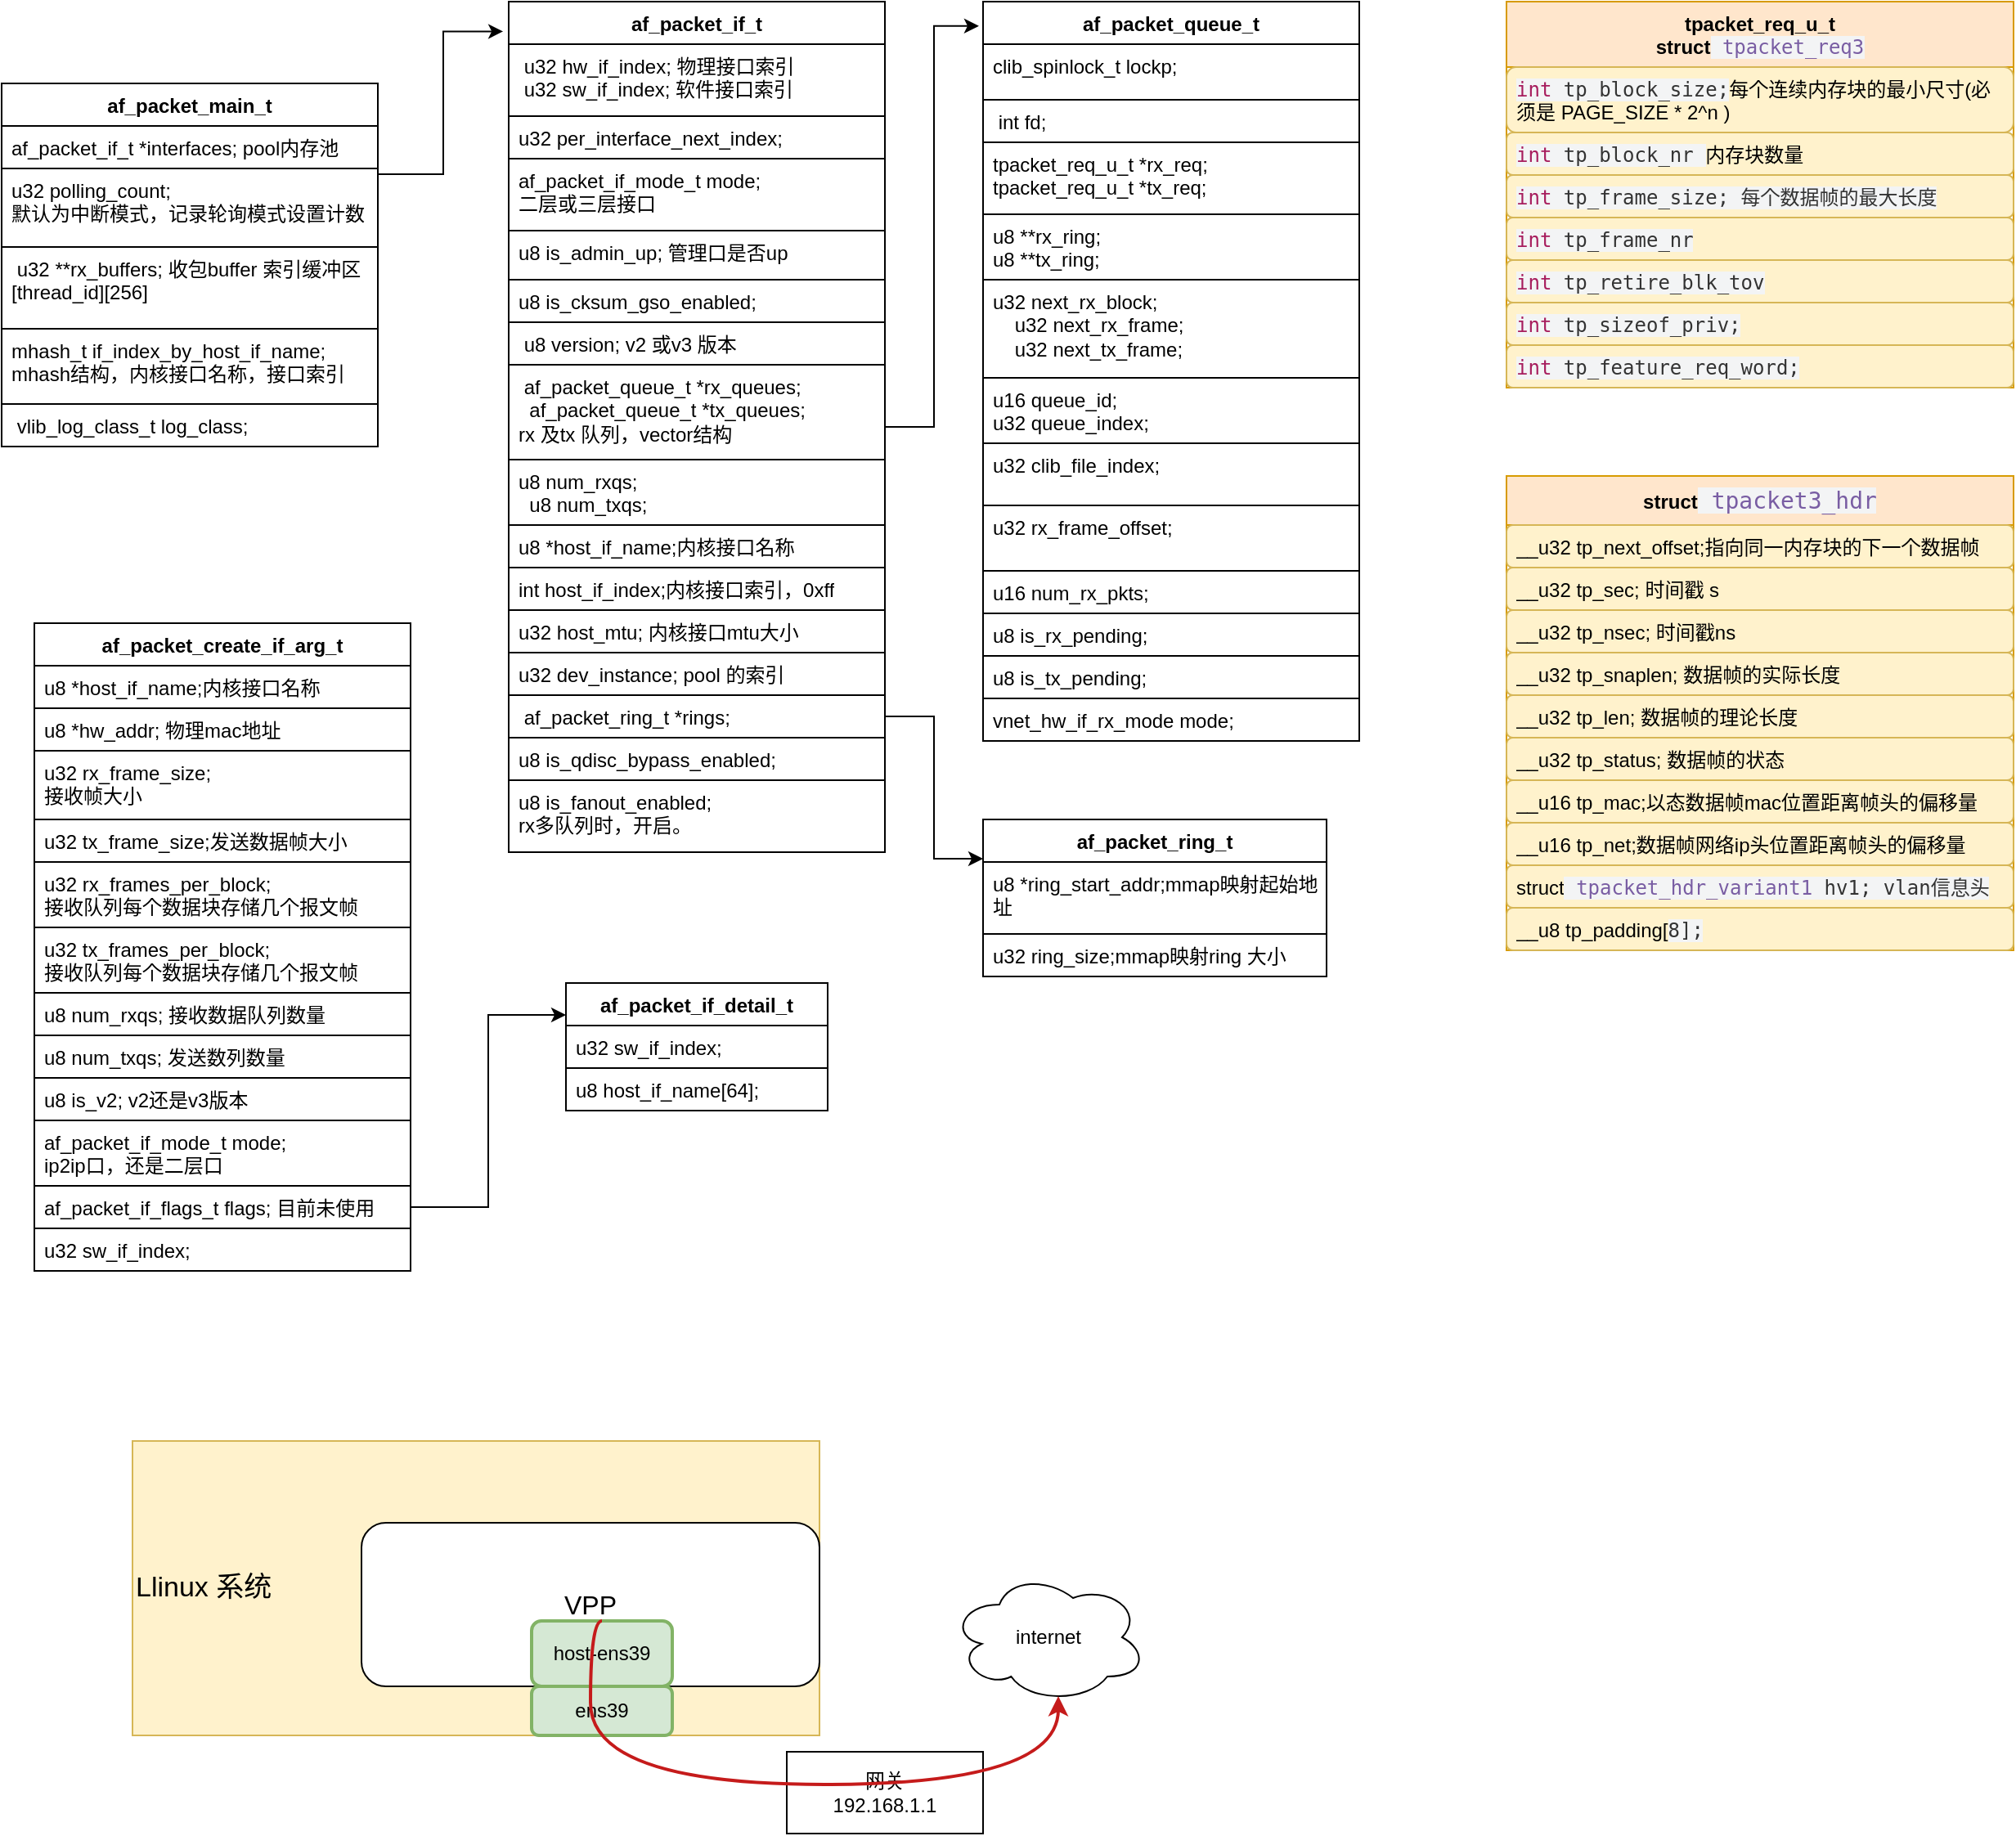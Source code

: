 <mxfile version="21.2.1" type="github">
  <diagram name="第 1 页" id="brIz1YYcEcLa56amQANt">
    <mxGraphModel dx="954" dy="535" grid="1" gridSize="10" guides="1" tooltips="1" connect="1" arrows="1" fold="1" page="1" pageScale="1" pageWidth="827" pageHeight="1169" math="0" shadow="0">
      <root>
        <mxCell id="0" />
        <mxCell id="1" parent="0" />
        <mxCell id="RabYV98IqX3zX3TKSihr-9" value="网关&lt;br&gt;192.168.1.1" style="rounded=0;whiteSpace=wrap;html=1;" parent="1" vertex="1">
          <mxGeometry x="510" y="1110" width="120" height="50" as="geometry" />
        </mxCell>
        <mxCell id="RabYV98IqX3zX3TKSihr-1" value="&lt;font style=&quot;font-size: 17px;&quot;&gt;Llinux 系统&lt;/font&gt;" style="rounded=0;whiteSpace=wrap;html=1;align=left;fillColor=#fff2cc;strokeColor=#d6b656;" parent="1" vertex="1">
          <mxGeometry x="110" y="920" width="420" height="180" as="geometry" />
        </mxCell>
        <mxCell id="RabYV98IqX3zX3TKSihr-2" value="&lt;font style=&quot;font-size: 16px;&quot;&gt;VPP&lt;/font&gt;" style="rounded=1;whiteSpace=wrap;html=1;" parent="1" vertex="1">
          <mxGeometry x="250" y="970" width="280" height="100" as="geometry" />
        </mxCell>
        <mxCell id="RabYV98IqX3zX3TKSihr-3" value="host-ens39" style="text;html=1;strokeColor=#82b366;fillColor=#d5e8d4;align=center;verticalAlign=middle;whiteSpace=wrap;rounded=1;strokeWidth=2;" parent="1" vertex="1">
          <mxGeometry x="354" y="1030" width="86" height="40" as="geometry" />
        </mxCell>
        <mxCell id="RabYV98IqX3zX3TKSihr-4" value="ens39" style="text;html=1;strokeColor=#82b366;fillColor=#d5e8d4;align=center;verticalAlign=middle;whiteSpace=wrap;rounded=1;strokeWidth=2;" parent="1" vertex="1">
          <mxGeometry x="354" y="1070" width="86" height="30" as="geometry" />
        </mxCell>
        <mxCell id="RabYV98IqX3zX3TKSihr-6" value="internet" style="ellipse;shape=cloud;whiteSpace=wrap;html=1;" parent="1" vertex="1">
          <mxGeometry x="610" y="1000" width="120" height="80" as="geometry" />
        </mxCell>
        <mxCell id="RabYV98IqX3zX3TKSihr-8" style="edgeStyle=orthogonalEdgeStyle;curved=1;rounded=0;orthogonalLoop=1;jettySize=auto;html=1;exitX=0.5;exitY=0;exitDx=0;exitDy=0;entryX=0.55;entryY=0.95;entryDx=0;entryDy=0;entryPerimeter=0;strokeWidth=2;strokeColor=#c51b1b;" parent="1" source="RabYV98IqX3zX3TKSihr-3" target="RabYV98IqX3zX3TKSihr-6" edge="1">
          <mxGeometry relative="1" as="geometry">
            <Array as="points">
              <mxPoint x="390" y="1030" />
              <mxPoint x="390" y="1130" />
              <mxPoint x="676" y="1130" />
            </Array>
          </mxGeometry>
        </mxCell>
        <mxCell id="qAgL8ZIY5NCTEiFK67UA-17" style="edgeStyle=orthogonalEdgeStyle;rounded=0;orthogonalLoop=1;jettySize=auto;html=1;exitX=1;exitY=0.25;exitDx=0;exitDy=0;entryX=-0.015;entryY=0.035;entryDx=0;entryDy=0;entryPerimeter=0;" edge="1" parent="1" source="bMESk3u732QU4QVnI4Vg-1" target="bMESk3u732QU4QVnI4Vg-8">
          <mxGeometry relative="1" as="geometry" />
        </mxCell>
        <mxCell id="bMESk3u732QU4QVnI4Vg-1" value="af_packet_main_t" style="swimlane;fontStyle=1;align=center;verticalAlign=top;childLayout=stackLayout;horizontal=1;startSize=26;horizontalStack=0;resizeParent=1;resizeParentMax=0;resizeLast=0;collapsible=1;marginBottom=0;whiteSpace=wrap;html=1;" parent="1" vertex="1">
          <mxGeometry x="30" y="90" width="230" height="222" as="geometry" />
        </mxCell>
        <mxCell id="bMESk3u732QU4QVnI4Vg-2" value="af_packet_if_t *interfaces; pool内存池" style="text;strokeColor=default;fillColor=default;align=left;verticalAlign=top;spacingLeft=4;spacingRight=4;overflow=hidden;rotatable=0;points=[[0,0.5],[1,0.5]];portConstraint=eastwest;whiteSpace=wrap;html=1;" parent="bMESk3u732QU4QVnI4Vg-1" vertex="1">
          <mxGeometry y="26" width="230" height="26" as="geometry" />
        </mxCell>
        <mxCell id="bMESk3u732QU4QVnI4Vg-4" value="u32 polling_count;&amp;nbsp;&lt;br&gt;默认为中断模式，记录轮询模式设置计数" style="text;strokeColor=default;fillColor=default;align=left;verticalAlign=top;spacingLeft=4;spacingRight=4;overflow=hidden;rotatable=0;points=[[0,0.5],[1,0.5]];portConstraint=eastwest;whiteSpace=wrap;html=1;" parent="bMESk3u732QU4QVnI4Vg-1" vertex="1">
          <mxGeometry y="52" width="230" height="48" as="geometry" />
        </mxCell>
        <mxCell id="bMESk3u732QU4QVnI4Vg-5" value="&amp;nbsp;u32 **rx_buffers; 收包buffer 索引缓冲区&lt;br&gt;[thread_id][256]&lt;br&gt;" style="text;strokeColor=default;fillColor=default;align=left;verticalAlign=top;spacingLeft=4;spacingRight=4;overflow=hidden;rotatable=0;points=[[0,0.5],[1,0.5]];portConstraint=eastwest;whiteSpace=wrap;html=1;" parent="bMESk3u732QU4QVnI4Vg-1" vertex="1">
          <mxGeometry y="100" width="230" height="50" as="geometry" />
        </mxCell>
        <mxCell id="bMESk3u732QU4QVnI4Vg-6" value="mhash_t if_index_by_host_if_name;&lt;br&gt;mhash结构，内核接口名称，接口索引" style="text;strokeColor=default;fillColor=default;align=left;verticalAlign=top;spacingLeft=4;spacingRight=4;overflow=hidden;rotatable=0;points=[[0,0.5],[1,0.5]];portConstraint=eastwest;whiteSpace=wrap;html=1;" parent="bMESk3u732QU4QVnI4Vg-1" vertex="1">
          <mxGeometry y="150" width="230" height="46" as="geometry" />
        </mxCell>
        <mxCell id="bMESk3u732QU4QVnI4Vg-7" value="&amp;nbsp;vlib_log_class_t log_class;" style="text;strokeColor=default;fillColor=default;align=left;verticalAlign=top;spacingLeft=4;spacingRight=4;overflow=hidden;rotatable=0;points=[[0,0.5],[1,0.5]];portConstraint=eastwest;whiteSpace=wrap;html=1;" parent="bMESk3u732QU4QVnI4Vg-1" vertex="1">
          <mxGeometry y="196" width="230" height="26" as="geometry" />
        </mxCell>
        <mxCell id="qAgL8ZIY5NCTEiFK67UA-18" style="edgeStyle=orthogonalEdgeStyle;rounded=0;orthogonalLoop=1;jettySize=auto;html=1;exitX=1;exitY=0.5;exitDx=0;exitDy=0;entryX=-0.011;entryY=0.033;entryDx=0;entryDy=0;entryPerimeter=0;" edge="1" parent="1" source="bMESk3u732QU4QVnI4Vg-8" target="qAgL8ZIY5NCTEiFK67UA-1">
          <mxGeometry relative="1" as="geometry" />
        </mxCell>
        <mxCell id="bMESk3u732QU4QVnI4Vg-8" value="af_packet_if_t" style="swimlane;fontStyle=1;align=center;verticalAlign=top;childLayout=stackLayout;horizontal=1;startSize=26;horizontalStack=0;resizeParent=1;resizeParentMax=0;resizeLast=0;collapsible=1;marginBottom=0;whiteSpace=wrap;html=1;" parent="1" vertex="1">
          <mxGeometry x="340" y="40" width="230" height="520" as="geometry" />
        </mxCell>
        <mxCell id="bMESk3u732QU4QVnI4Vg-9" value="&lt;div&gt;&amp;nbsp;u32 hw_if_index; 物理接口索引&lt;/div&gt;&lt;div&gt;&amp;nbsp;u32 sw_if_index; 软件接口索引&lt;/div&gt;" style="text;strokeColor=default;fillColor=default;align=left;verticalAlign=top;spacingLeft=4;spacingRight=4;overflow=hidden;rotatable=0;points=[[0,0.5],[1,0.5]];portConstraint=eastwest;whiteSpace=wrap;html=1;" parent="bMESk3u732QU4QVnI4Vg-8" vertex="1">
          <mxGeometry y="26" width="230" height="44" as="geometry" />
        </mxCell>
        <mxCell id="bMESk3u732QU4QVnI4Vg-10" value="u32 per_interface_next_index;" style="text;strokeColor=default;fillColor=default;align=left;verticalAlign=top;spacingLeft=4;spacingRight=4;overflow=hidden;rotatable=0;points=[[0,0.5],[1,0.5]];portConstraint=eastwest;whiteSpace=wrap;html=1;" parent="bMESk3u732QU4QVnI4Vg-8" vertex="1">
          <mxGeometry y="70" width="230" height="26" as="geometry" />
        </mxCell>
        <mxCell id="bMESk3u732QU4QVnI4Vg-11" value="af_packet_if_mode_t mode;&amp;nbsp;&lt;br&gt;二层或三层接口&amp;nbsp;" style="text;strokeColor=default;fillColor=default;align=left;verticalAlign=top;spacingLeft=4;spacingRight=4;overflow=hidden;rotatable=0;points=[[0,0.5],[1,0.5]];portConstraint=eastwest;whiteSpace=wrap;html=1;" parent="bMESk3u732QU4QVnI4Vg-8" vertex="1">
          <mxGeometry y="96" width="230" height="44" as="geometry" />
        </mxCell>
        <mxCell id="bMESk3u732QU4QVnI4Vg-12" value="u8 is_admin_up; 管理口是否up" style="text;strokeColor=default;fillColor=default;align=left;verticalAlign=top;spacingLeft=4;spacingRight=4;overflow=hidden;rotatable=0;points=[[0,0.5],[1,0.5]];portConstraint=eastwest;whiteSpace=wrap;html=1;" parent="bMESk3u732QU4QVnI4Vg-8" vertex="1">
          <mxGeometry y="140" width="230" height="30" as="geometry" />
        </mxCell>
        <mxCell id="bMESk3u732QU4QVnI4Vg-13" value="u8 is_cksum_gso_enabled;" style="text;strokeColor=default;fillColor=default;align=left;verticalAlign=top;spacingLeft=4;spacingRight=4;overflow=hidden;rotatable=0;points=[[0,0.5],[1,0.5]];portConstraint=eastwest;whiteSpace=wrap;html=1;" parent="bMESk3u732QU4QVnI4Vg-8" vertex="1">
          <mxGeometry y="170" width="230" height="26" as="geometry" />
        </mxCell>
        <mxCell id="bMESk3u732QU4QVnI4Vg-14" value="&amp;nbsp;u8 version; v2 或v3 版本" style="text;strokeColor=default;fillColor=default;align=left;verticalAlign=top;spacingLeft=4;spacingRight=4;overflow=hidden;rotatable=0;points=[[0,0.5],[1,0.5]];portConstraint=eastwest;whiteSpace=wrap;html=1;" parent="bMESk3u732QU4QVnI4Vg-8" vertex="1">
          <mxGeometry y="196" width="230" height="26" as="geometry" />
        </mxCell>
        <mxCell id="bMESk3u732QU4QVnI4Vg-15" value="&lt;div&gt;&amp;nbsp;af_packet_queue_t *rx_queues;&lt;/div&gt;&lt;div&gt;&amp;nbsp; af_packet_queue_t *tx_queues;&lt;/div&gt;&lt;div&gt;rx 及tx 队列，vector结构&lt;/div&gt;" style="text;strokeColor=default;fillColor=default;align=left;verticalAlign=top;spacingLeft=4;spacingRight=4;overflow=hidden;rotatable=0;points=[[0,0.5],[1,0.5]];portConstraint=eastwest;whiteSpace=wrap;html=1;" parent="bMESk3u732QU4QVnI4Vg-8" vertex="1">
          <mxGeometry y="222" width="230" height="58" as="geometry" />
        </mxCell>
        <mxCell id="bMESk3u732QU4QVnI4Vg-16" value="&lt;div&gt;u8 num_rxqs;&lt;/div&gt;&lt;div&gt;&amp;nbsp; u8 num_txqs;&lt;/div&gt;" style="text;strokeColor=default;fillColor=default;align=left;verticalAlign=top;spacingLeft=4;spacingRight=4;overflow=hidden;rotatable=0;points=[[0,0.5],[1,0.5]];portConstraint=eastwest;whiteSpace=wrap;html=1;" parent="bMESk3u732QU4QVnI4Vg-8" vertex="1">
          <mxGeometry y="280" width="230" height="40" as="geometry" />
        </mxCell>
        <mxCell id="bMESk3u732QU4QVnI4Vg-17" value="u8 *host_if_name;内核接口名称" style="text;strokeColor=default;fillColor=default;align=left;verticalAlign=top;spacingLeft=4;spacingRight=4;overflow=hidden;rotatable=0;points=[[0,0.5],[1,0.5]];portConstraint=eastwest;whiteSpace=wrap;html=1;" parent="bMESk3u732QU4QVnI4Vg-8" vertex="1">
          <mxGeometry y="320" width="230" height="26" as="geometry" />
        </mxCell>
        <mxCell id="bMESk3u732QU4QVnI4Vg-18" value="int host_if_index;内核接口索引，0xff" style="text;strokeColor=default;fillColor=default;align=left;verticalAlign=top;spacingLeft=4;spacingRight=4;overflow=hidden;rotatable=0;points=[[0,0.5],[1,0.5]];portConstraint=eastwest;whiteSpace=wrap;html=1;" parent="bMESk3u732QU4QVnI4Vg-8" vertex="1">
          <mxGeometry y="346" width="230" height="26" as="geometry" />
        </mxCell>
        <mxCell id="bMESk3u732QU4QVnI4Vg-19" value="u32 host_mtu; 内核接口mtu大小" style="text;strokeColor=default;fillColor=default;align=left;verticalAlign=top;spacingLeft=4;spacingRight=4;overflow=hidden;rotatable=0;points=[[0,0.5],[1,0.5]];portConstraint=eastwest;whiteSpace=wrap;html=1;" parent="bMESk3u732QU4QVnI4Vg-8" vertex="1">
          <mxGeometry y="372" width="230" height="26" as="geometry" />
        </mxCell>
        <mxCell id="bMESk3u732QU4QVnI4Vg-20" value="u32 dev_instance; pool 的索引" style="text;strokeColor=default;fillColor=default;align=left;verticalAlign=top;spacingLeft=4;spacingRight=4;overflow=hidden;rotatable=0;points=[[0,0.5],[1,0.5]];portConstraint=eastwest;whiteSpace=wrap;html=1;" parent="bMESk3u732QU4QVnI4Vg-8" vertex="1">
          <mxGeometry y="398" width="230" height="26" as="geometry" />
        </mxCell>
        <mxCell id="bMESk3u732QU4QVnI4Vg-21" value="&amp;nbsp;af_packet_ring_t *rings;" style="text;strokeColor=default;fillColor=default;align=left;verticalAlign=top;spacingLeft=4;spacingRight=4;overflow=hidden;rotatable=0;points=[[0,0.5],[1,0.5]];portConstraint=eastwest;whiteSpace=wrap;html=1;" parent="bMESk3u732QU4QVnI4Vg-8" vertex="1">
          <mxGeometry y="424" width="230" height="26" as="geometry" />
        </mxCell>
        <mxCell id="bMESk3u732QU4QVnI4Vg-22" value="u8 is_qdisc_bypass_enabled;" style="text;strokeColor=default;fillColor=default;align=left;verticalAlign=top;spacingLeft=4;spacingRight=4;overflow=hidden;rotatable=0;points=[[0,0.5],[1,0.5]];portConstraint=eastwest;whiteSpace=wrap;html=1;" parent="bMESk3u732QU4QVnI4Vg-8" vertex="1">
          <mxGeometry y="450" width="230" height="26" as="geometry" />
        </mxCell>
        <mxCell id="bMESk3u732QU4QVnI4Vg-23" value="u8 is_fanout_enabled;&lt;br&gt;rx多队列时，开启。" style="text;strokeColor=default;fillColor=default;align=left;verticalAlign=top;spacingLeft=4;spacingRight=4;overflow=hidden;rotatable=0;points=[[0,0.5],[1,0.5]];portConstraint=eastwest;whiteSpace=wrap;html=1;" parent="bMESk3u732QU4QVnI4Vg-8" vertex="1">
          <mxGeometry y="476" width="230" height="44" as="geometry" />
        </mxCell>
        <mxCell id="qAgL8ZIY5NCTEiFK67UA-1" value="af_packet_queue_t" style="swimlane;fontStyle=1;align=center;verticalAlign=top;childLayout=stackLayout;horizontal=1;startSize=26;horizontalStack=0;resizeParent=1;resizeParentMax=0;resizeLast=0;collapsible=1;marginBottom=0;whiteSpace=wrap;html=1;" vertex="1" parent="1">
          <mxGeometry x="630" y="40" width="230" height="452" as="geometry" />
        </mxCell>
        <mxCell id="qAgL8ZIY5NCTEiFK67UA-2" value="clib_spinlock_t lockp;" style="text;strokeColor=default;fillColor=default;align=left;verticalAlign=top;spacingLeft=4;spacingRight=4;overflow=hidden;rotatable=0;points=[[0,0.5],[1,0.5]];portConstraint=eastwest;whiteSpace=wrap;html=1;" vertex="1" parent="qAgL8ZIY5NCTEiFK67UA-1">
          <mxGeometry y="26" width="230" height="34" as="geometry" />
        </mxCell>
        <mxCell id="qAgL8ZIY5NCTEiFK67UA-3" value="&amp;nbsp;int fd;" style="text;strokeColor=default;fillColor=default;align=left;verticalAlign=top;spacingLeft=4;spacingRight=4;overflow=hidden;rotatable=0;points=[[0,0.5],[1,0.5]];portConstraint=eastwest;whiteSpace=wrap;html=1;" vertex="1" parent="qAgL8ZIY5NCTEiFK67UA-1">
          <mxGeometry y="60" width="230" height="26" as="geometry" />
        </mxCell>
        <mxCell id="qAgL8ZIY5NCTEiFK67UA-4" value="&lt;div&gt;tpacket_req_u_t *rx_req;&lt;/div&gt;&lt;div&gt;tpacket_req_u_t *tx_req;&lt;/div&gt;" style="text;strokeColor=default;fillColor=default;align=left;verticalAlign=top;spacingLeft=4;spacingRight=4;overflow=hidden;rotatable=0;points=[[0,0.5],[1,0.5]];portConstraint=eastwest;whiteSpace=wrap;html=1;" vertex="1" parent="qAgL8ZIY5NCTEiFK67UA-1">
          <mxGeometry y="86" width="230" height="44" as="geometry" />
        </mxCell>
        <mxCell id="qAgL8ZIY5NCTEiFK67UA-5" value="&lt;div&gt;u8 **rx_ring;&lt;/div&gt;&lt;div&gt;u8 **tx_ring;&lt;/div&gt;" style="text;strokeColor=default;fillColor=default;align=left;verticalAlign=top;spacingLeft=4;spacingRight=4;overflow=hidden;rotatable=0;points=[[0,0.5],[1,0.5]];portConstraint=eastwest;whiteSpace=wrap;html=1;" vertex="1" parent="qAgL8ZIY5NCTEiFK67UA-1">
          <mxGeometry y="130" width="230" height="40" as="geometry" />
        </mxCell>
        <mxCell id="qAgL8ZIY5NCTEiFK67UA-6" value="&lt;div&gt;u32 next_rx_block;&lt;/div&gt;&lt;div&gt;&amp;nbsp; &amp;nbsp; u32 next_rx_frame;&lt;/div&gt;&lt;div&gt;&amp;nbsp; &amp;nbsp; u32 next_tx_frame;&lt;/div&gt;" style="text;strokeColor=default;fillColor=default;align=left;verticalAlign=top;spacingLeft=4;spacingRight=4;overflow=hidden;rotatable=0;points=[[0,0.5],[1,0.5]];portConstraint=eastwest;whiteSpace=wrap;html=1;" vertex="1" parent="qAgL8ZIY5NCTEiFK67UA-1">
          <mxGeometry y="170" width="230" height="60" as="geometry" />
        </mxCell>
        <mxCell id="qAgL8ZIY5NCTEiFK67UA-7" value="&lt;div&gt;u16 queue_id;&lt;/div&gt;&lt;div&gt;u32 queue_index;&lt;/div&gt;" style="text;strokeColor=default;fillColor=default;align=left;verticalAlign=top;spacingLeft=4;spacingRight=4;overflow=hidden;rotatable=0;points=[[0,0.5],[1,0.5]];portConstraint=eastwest;whiteSpace=wrap;html=1;" vertex="1" parent="qAgL8ZIY5NCTEiFK67UA-1">
          <mxGeometry y="230" width="230" height="40" as="geometry" />
        </mxCell>
        <mxCell id="qAgL8ZIY5NCTEiFK67UA-8" value="u32 clib_file_index;" style="text;strokeColor=default;fillColor=default;align=left;verticalAlign=top;spacingLeft=4;spacingRight=4;overflow=hidden;rotatable=0;points=[[0,0.5],[1,0.5]];portConstraint=eastwest;whiteSpace=wrap;html=1;" vertex="1" parent="qAgL8ZIY5NCTEiFK67UA-1">
          <mxGeometry y="270" width="230" height="38" as="geometry" />
        </mxCell>
        <mxCell id="qAgL8ZIY5NCTEiFK67UA-9" value="u32 rx_frame_offset;" style="text;strokeColor=default;fillColor=default;align=left;verticalAlign=top;spacingLeft=4;spacingRight=4;overflow=hidden;rotatable=0;points=[[0,0.5],[1,0.5]];portConstraint=eastwest;whiteSpace=wrap;html=1;" vertex="1" parent="qAgL8ZIY5NCTEiFK67UA-1">
          <mxGeometry y="308" width="230" height="40" as="geometry" />
        </mxCell>
        <mxCell id="qAgL8ZIY5NCTEiFK67UA-10" value="u16 num_rx_pkts;" style="text;strokeColor=default;fillColor=default;align=left;verticalAlign=top;spacingLeft=4;spacingRight=4;overflow=hidden;rotatable=0;points=[[0,0.5],[1,0.5]];portConstraint=eastwest;whiteSpace=wrap;html=1;" vertex="1" parent="qAgL8ZIY5NCTEiFK67UA-1">
          <mxGeometry y="348" width="230" height="26" as="geometry" />
        </mxCell>
        <mxCell id="qAgL8ZIY5NCTEiFK67UA-11" value="u8 is_rx_pending;" style="text;strokeColor=default;fillColor=default;align=left;verticalAlign=top;spacingLeft=4;spacingRight=4;overflow=hidden;rotatable=0;points=[[0,0.5],[1,0.5]];portConstraint=eastwest;whiteSpace=wrap;html=1;" vertex="1" parent="qAgL8ZIY5NCTEiFK67UA-1">
          <mxGeometry y="374" width="230" height="26" as="geometry" />
        </mxCell>
        <mxCell id="qAgL8ZIY5NCTEiFK67UA-12" value="u8 is_tx_pending;" style="text;strokeColor=default;fillColor=default;align=left;verticalAlign=top;spacingLeft=4;spacingRight=4;overflow=hidden;rotatable=0;points=[[0,0.5],[1,0.5]];portConstraint=eastwest;whiteSpace=wrap;html=1;" vertex="1" parent="qAgL8ZIY5NCTEiFK67UA-1">
          <mxGeometry y="400" width="230" height="26" as="geometry" />
        </mxCell>
        <mxCell id="qAgL8ZIY5NCTEiFK67UA-13" value="vnet_hw_if_rx_mode mode;" style="text;strokeColor=default;fillColor=default;align=left;verticalAlign=top;spacingLeft=4;spacingRight=4;overflow=hidden;rotatable=0;points=[[0,0.5],[1,0.5]];portConstraint=eastwest;whiteSpace=wrap;html=1;" vertex="1" parent="qAgL8ZIY5NCTEiFK67UA-1">
          <mxGeometry y="426" width="230" height="26" as="geometry" />
        </mxCell>
        <mxCell id="qAgL8ZIY5NCTEiFK67UA-19" value="af_packet_ring_t" style="swimlane;fontStyle=1;align=center;verticalAlign=top;childLayout=stackLayout;horizontal=1;startSize=26;horizontalStack=0;resizeParent=1;resizeParentMax=0;resizeLast=0;collapsible=1;marginBottom=0;whiteSpace=wrap;html=1;" vertex="1" parent="1">
          <mxGeometry x="630" y="540" width="210" height="96" as="geometry" />
        </mxCell>
        <mxCell id="qAgL8ZIY5NCTEiFK67UA-20" value="u8 *ring_start_addr;mmap映射起始地址" style="text;strokeColor=default;fillColor=default;align=left;verticalAlign=top;spacingLeft=4;spacingRight=4;overflow=hidden;rotatable=0;points=[[0,0.5],[1,0.5]];portConstraint=eastwest;whiteSpace=wrap;html=1;" vertex="1" parent="qAgL8ZIY5NCTEiFK67UA-19">
          <mxGeometry y="26" width="210" height="44" as="geometry" />
        </mxCell>
        <mxCell id="qAgL8ZIY5NCTEiFK67UA-22" value="u32 ring_size;mmap映射ring 大小" style="text;strokeColor=default;fillColor=default;align=left;verticalAlign=top;spacingLeft=4;spacingRight=4;overflow=hidden;rotatable=0;points=[[0,0.5],[1,0.5]];portConstraint=eastwest;whiteSpace=wrap;html=1;" vertex="1" parent="qAgL8ZIY5NCTEiFK67UA-19">
          <mxGeometry y="70" width="210" height="26" as="geometry" />
        </mxCell>
        <mxCell id="qAgL8ZIY5NCTEiFK67UA-23" style="edgeStyle=orthogonalEdgeStyle;rounded=0;orthogonalLoop=1;jettySize=auto;html=1;exitX=1;exitY=0.5;exitDx=0;exitDy=0;entryX=0;entryY=0.25;entryDx=0;entryDy=0;" edge="1" parent="1" source="bMESk3u732QU4QVnI4Vg-21" target="qAgL8ZIY5NCTEiFK67UA-19">
          <mxGeometry relative="1" as="geometry" />
        </mxCell>
        <mxCell id="qAgL8ZIY5NCTEiFK67UA-24" value="af_packet_if_detail_t" style="swimlane;fontStyle=1;align=center;verticalAlign=top;childLayout=stackLayout;horizontal=1;startSize=26;horizontalStack=0;resizeParent=1;resizeParentMax=0;resizeLast=0;collapsible=1;marginBottom=0;whiteSpace=wrap;html=1;" vertex="1" parent="1">
          <mxGeometry x="375" y="640" width="160" height="78" as="geometry" />
        </mxCell>
        <mxCell id="qAgL8ZIY5NCTEiFK67UA-25" value="u32 sw_if_index;" style="text;strokeColor=default;fillColor=default;align=left;verticalAlign=top;spacingLeft=4;spacingRight=4;overflow=hidden;rotatable=0;points=[[0,0.5],[1,0.5]];portConstraint=eastwest;whiteSpace=wrap;html=1;" vertex="1" parent="qAgL8ZIY5NCTEiFK67UA-24">
          <mxGeometry y="26" width="160" height="26" as="geometry" />
        </mxCell>
        <mxCell id="qAgL8ZIY5NCTEiFK67UA-26" value="u8 host_if_name[64];" style="text;strokeColor=default;fillColor=default;align=left;verticalAlign=top;spacingLeft=4;spacingRight=4;overflow=hidden;rotatable=0;points=[[0,0.5],[1,0.5]];portConstraint=eastwest;whiteSpace=wrap;html=1;" vertex="1" parent="qAgL8ZIY5NCTEiFK67UA-24">
          <mxGeometry y="52" width="160" height="26" as="geometry" />
        </mxCell>
        <mxCell id="qAgL8ZIY5NCTEiFK67UA-27" value="af_packet_create_if_arg_t" style="swimlane;fontStyle=1;align=center;verticalAlign=top;childLayout=stackLayout;horizontal=1;startSize=26;horizontalStack=0;resizeParent=1;resizeParentMax=0;resizeLast=0;collapsible=1;marginBottom=0;whiteSpace=wrap;html=1;" vertex="1" parent="1">
          <mxGeometry x="50" y="420" width="230" height="396" as="geometry" />
        </mxCell>
        <mxCell id="qAgL8ZIY5NCTEiFK67UA-28" value="u8 *host_if_name;内核接口名称" style="text;strokeColor=default;fillColor=default;align=left;verticalAlign=top;spacingLeft=4;spacingRight=4;overflow=hidden;rotatable=0;points=[[0,0.5],[1,0.5]];portConstraint=eastwest;whiteSpace=wrap;html=1;" vertex="1" parent="qAgL8ZIY5NCTEiFK67UA-27">
          <mxGeometry y="26" width="230" height="26" as="geometry" />
        </mxCell>
        <mxCell id="qAgL8ZIY5NCTEiFK67UA-29" value="u8 *hw_addr; 物理mac地址" style="text;strokeColor=default;fillColor=default;align=left;verticalAlign=top;spacingLeft=4;spacingRight=4;overflow=hidden;rotatable=0;points=[[0,0.5],[1,0.5]];portConstraint=eastwest;whiteSpace=wrap;html=1;" vertex="1" parent="qAgL8ZIY5NCTEiFK67UA-27">
          <mxGeometry y="52" width="230" height="26" as="geometry" />
        </mxCell>
        <mxCell id="qAgL8ZIY5NCTEiFK67UA-30" value="u32 rx_frame_size;&lt;br&gt;接收帧大小" style="text;strokeColor=default;fillColor=default;align=left;verticalAlign=top;spacingLeft=4;spacingRight=4;overflow=hidden;rotatable=0;points=[[0,0.5],[1,0.5]];portConstraint=eastwest;whiteSpace=wrap;html=1;" vertex="1" parent="qAgL8ZIY5NCTEiFK67UA-27">
          <mxGeometry y="78" width="230" height="42" as="geometry" />
        </mxCell>
        <mxCell id="qAgL8ZIY5NCTEiFK67UA-31" value="u32 tx_frame_size;发送数据帧大小" style="text;strokeColor=default;fillColor=default;align=left;verticalAlign=top;spacingLeft=4;spacingRight=4;overflow=hidden;rotatable=0;points=[[0,0.5],[1,0.5]];portConstraint=eastwest;whiteSpace=wrap;html=1;" vertex="1" parent="qAgL8ZIY5NCTEiFK67UA-27">
          <mxGeometry y="120" width="230" height="26" as="geometry" />
        </mxCell>
        <mxCell id="qAgL8ZIY5NCTEiFK67UA-32" value="u32 rx_frames_per_block;&amp;nbsp;&lt;br&gt;接收队列每个数据块存储几个报文帧" style="text;strokeColor=default;fillColor=default;align=left;verticalAlign=top;spacingLeft=4;spacingRight=4;overflow=hidden;rotatable=0;points=[[0,0.5],[1,0.5]];portConstraint=eastwest;whiteSpace=wrap;html=1;" vertex="1" parent="qAgL8ZIY5NCTEiFK67UA-27">
          <mxGeometry y="146" width="230" height="40" as="geometry" />
        </mxCell>
        <mxCell id="qAgL8ZIY5NCTEiFK67UA-33" value="u32 tx_frames_per_block;&lt;br&gt;接收队列每个数据块存储几个报文帧" style="text;strokeColor=default;fillColor=default;align=left;verticalAlign=top;spacingLeft=4;spacingRight=4;overflow=hidden;rotatable=0;points=[[0,0.5],[1,0.5]];portConstraint=eastwest;whiteSpace=wrap;html=1;" vertex="1" parent="qAgL8ZIY5NCTEiFK67UA-27">
          <mxGeometry y="186" width="230" height="40" as="geometry" />
        </mxCell>
        <mxCell id="qAgL8ZIY5NCTEiFK67UA-34" value="u8 num_rxqs; 接收数据队列数量" style="text;strokeColor=default;fillColor=default;align=left;verticalAlign=top;spacingLeft=4;spacingRight=4;overflow=hidden;rotatable=0;points=[[0,0.5],[1,0.5]];portConstraint=eastwest;whiteSpace=wrap;html=1;" vertex="1" parent="qAgL8ZIY5NCTEiFK67UA-27">
          <mxGeometry y="226" width="230" height="26" as="geometry" />
        </mxCell>
        <mxCell id="qAgL8ZIY5NCTEiFK67UA-35" value="u8 num_txqs; 发送数列数量" style="text;strokeColor=default;fillColor=default;align=left;verticalAlign=top;spacingLeft=4;spacingRight=4;overflow=hidden;rotatable=0;points=[[0,0.5],[1,0.5]];portConstraint=eastwest;whiteSpace=wrap;html=1;" vertex="1" parent="qAgL8ZIY5NCTEiFK67UA-27">
          <mxGeometry y="252" width="230" height="26" as="geometry" />
        </mxCell>
        <mxCell id="qAgL8ZIY5NCTEiFK67UA-36" value="u8 is_v2; v2还是v3版本" style="text;strokeColor=default;fillColor=default;align=left;verticalAlign=top;spacingLeft=4;spacingRight=4;overflow=hidden;rotatable=0;points=[[0,0.5],[1,0.5]];portConstraint=eastwest;whiteSpace=wrap;html=1;" vertex="1" parent="qAgL8ZIY5NCTEiFK67UA-27">
          <mxGeometry y="278" width="230" height="26" as="geometry" />
        </mxCell>
        <mxCell id="qAgL8ZIY5NCTEiFK67UA-37" value="af_packet_if_mode_t mode;&lt;br&gt;ip2ip口，还是二层口" style="text;strokeColor=default;fillColor=default;align=left;verticalAlign=top;spacingLeft=4;spacingRight=4;overflow=hidden;rotatable=0;points=[[0,0.5],[1,0.5]];portConstraint=eastwest;whiteSpace=wrap;html=1;" vertex="1" parent="qAgL8ZIY5NCTEiFK67UA-27">
          <mxGeometry y="304" width="230" height="40" as="geometry" />
        </mxCell>
        <mxCell id="qAgL8ZIY5NCTEiFK67UA-38" value="af_packet_if_flags_t flags; 目前未使用" style="text;strokeColor=default;fillColor=default;align=left;verticalAlign=top;spacingLeft=4;spacingRight=4;overflow=hidden;rotatable=0;points=[[0,0.5],[1,0.5]];portConstraint=eastwest;whiteSpace=wrap;html=1;" vertex="1" parent="qAgL8ZIY5NCTEiFK67UA-27">
          <mxGeometry y="344" width="230" height="26" as="geometry" />
        </mxCell>
        <mxCell id="qAgL8ZIY5NCTEiFK67UA-39" value="u32 sw_if_index;" style="text;strokeColor=default;fillColor=default;align=left;verticalAlign=top;spacingLeft=4;spacingRight=4;overflow=hidden;rotatable=0;points=[[0,0.5],[1,0.5]];portConstraint=eastwest;whiteSpace=wrap;html=1;" vertex="1" parent="qAgL8ZIY5NCTEiFK67UA-27">
          <mxGeometry y="370" width="230" height="26" as="geometry" />
        </mxCell>
        <mxCell id="qAgL8ZIY5NCTEiFK67UA-40" style="edgeStyle=orthogonalEdgeStyle;rounded=0;orthogonalLoop=1;jettySize=auto;html=1;exitX=1;exitY=0.5;exitDx=0;exitDy=0;entryX=0;entryY=0.25;entryDx=0;entryDy=0;" edge="1" parent="1" source="qAgL8ZIY5NCTEiFK67UA-38" target="qAgL8ZIY5NCTEiFK67UA-24">
          <mxGeometry relative="1" as="geometry" />
        </mxCell>
        <mxCell id="qAgL8ZIY5NCTEiFK67UA-42" value="tpacket_req_u_t&lt;br style=&quot;font-size: 12px;&quot;&gt;struct&lt;span style=&quot;color: rgb(51, 51, 51); font-family: &amp;quot;Source Code Pro&amp;quot;, &amp;quot;DejaVu Sans Mono&amp;quot;, &amp;quot;Ubuntu Mono&amp;quot;, &amp;quot;Anonymous Pro&amp;quot;, &amp;quot;Droid Sans Mono&amp;quot;, Menlo, Monaco, Consolas, Inconsolata, Courier, monospace, &amp;quot;PingFang SC&amp;quot;, &amp;quot;Microsoft YaHei&amp;quot;, sans-serif; font-size: 12px; font-weight: 400; text-align: left; background-color: rgb(243, 244, 245);&quot;&gt; &lt;/span&gt;&lt;span style=&quot;box-sizing: border-box; outline: 0px; margin: 0px; padding: 0px; font-weight: 400; color: rgb(121, 93, 163); overflow-wrap: break-word; font-family: &amp;quot;Source Code Pro&amp;quot;, &amp;quot;DejaVu Sans Mono&amp;quot;, &amp;quot;Ubuntu Mono&amp;quot;, &amp;quot;Anonymous Pro&amp;quot;, &amp;quot;Droid Sans Mono&amp;quot;, Menlo, Monaco, Consolas, Inconsolata, Courier, monospace, &amp;quot;PingFang SC&amp;quot;, &amp;quot;Microsoft YaHei&amp;quot;, sans-serif; font-size: 12px; text-align: left; background-color: rgb(243, 244, 245);&quot; class=&quot;hljs-title class_&quot;&gt;tpacket_req3&lt;/span&gt;" style="swimlane;fontStyle=1;align=center;verticalAlign=top;childLayout=stackLayout;horizontal=1;startSize=40;horizontalStack=0;resizeParent=1;resizeParentMax=0;resizeLast=0;collapsible=1;marginBottom=0;whiteSpace=wrap;html=1;fontSize=12;fillColor=#ffe6cc;strokeColor=#d79b00;" vertex="1" parent="1">
          <mxGeometry x="950" y="40" width="310" height="236" as="geometry" />
        </mxCell>
        <mxCell id="qAgL8ZIY5NCTEiFK67UA-43" value="&lt;span style=&quot;box-sizing: border-box; outline: 0px; margin: 0px; padding: 0px; color: rgb(167, 29, 93); overflow-wrap: break-word; font-family: &amp;quot;Source Code Pro&amp;quot;, &amp;quot;DejaVu Sans Mono&amp;quot;, &amp;quot;Ubuntu Mono&amp;quot;, &amp;quot;Anonymous Pro&amp;quot;, &amp;quot;Droid Sans Mono&amp;quot;, Menlo, Monaco, Consolas, Inconsolata, Courier, monospace, &amp;quot;PingFang SC&amp;quot;, &amp;quot;Microsoft YaHei&amp;quot;, sans-serif; font-size: 12px; background-color: rgb(243, 244, 245);&quot; class=&quot;hljs-type&quot;&gt;int&lt;/span&gt;&lt;span style=&quot;color: rgb(51, 51, 51); font-family: &amp;quot;Source Code Pro&amp;quot;, &amp;quot;DejaVu Sans Mono&amp;quot;, &amp;quot;Ubuntu Mono&amp;quot;, &amp;quot;Anonymous Pro&amp;quot;, &amp;quot;Droid Sans Mono&amp;quot;, Menlo, Monaco, Consolas, Inconsolata, Courier, monospace, &amp;quot;PingFang SC&amp;quot;, &amp;quot;Microsoft YaHei&amp;quot;, sans-serif; font-size: 12px; background-color: rgb(243, 244, 245);&quot;&gt;    tp_block_size;&lt;/span&gt;每个连续内存块的最小尺寸(必须是 PAGE_SIZE * 2^n )" style="text;strokeColor=#d6b656;fillColor=#fff2cc;align=left;verticalAlign=top;spacingLeft=4;spacingRight=4;overflow=hidden;rotatable=0;points=[[0,0.5],[1,0.5]];portConstraint=eastwest;whiteSpace=wrap;html=1;rounded=1;fontSize=12;" vertex="1" parent="qAgL8ZIY5NCTEiFK67UA-42">
          <mxGeometry y="40" width="310" height="40" as="geometry" />
        </mxCell>
        <mxCell id="qAgL8ZIY5NCTEiFK67UA-45" value="&lt;span style=&quot;box-sizing: border-box; outline: 0px; margin: 0px; padding: 0px; color: rgb(167, 29, 93); overflow-wrap: break-word; font-family: &amp;quot;Source Code Pro&amp;quot;, &amp;quot;DejaVu Sans Mono&amp;quot;, &amp;quot;Ubuntu Mono&amp;quot;, &amp;quot;Anonymous Pro&amp;quot;, &amp;quot;Droid Sans Mono&amp;quot;, Menlo, Monaco, Consolas, Inconsolata, Courier, monospace, &amp;quot;PingFang SC&amp;quot;, &amp;quot;Microsoft YaHei&amp;quot;, sans-serif; font-size: 12px; background-color: rgb(243, 244, 245);&quot; class=&quot;hljs-type&quot;&gt;int&lt;/span&gt;&lt;span style=&quot;color: rgb(51, 51, 51); font-family: &amp;quot;Source Code Pro&amp;quot;, &amp;quot;DejaVu Sans Mono&amp;quot;, &amp;quot;Ubuntu Mono&amp;quot;, &amp;quot;Anonymous Pro&amp;quot;, &amp;quot;Droid Sans Mono&amp;quot;, Menlo, Monaco, Consolas, Inconsolata, Courier, monospace, &amp;quot;PingFang SC&amp;quot;, &amp;quot;Microsoft YaHei&amp;quot;, sans-serif; font-size: 12px; background-color: rgb(243, 244, 245);&quot;&gt;    tp_block_nr&amp;nbsp;&lt;/span&gt;内存块数量" style="text;strokeColor=#d6b656;fillColor=#fff2cc;align=left;verticalAlign=top;spacingLeft=4;spacingRight=4;overflow=hidden;rotatable=0;points=[[0,0.5],[1,0.5]];portConstraint=eastwest;whiteSpace=wrap;html=1;rounded=1;fontSize=12;" vertex="1" parent="qAgL8ZIY5NCTEiFK67UA-42">
          <mxGeometry y="80" width="310" height="26" as="geometry" />
        </mxCell>
        <mxCell id="qAgL8ZIY5NCTEiFK67UA-46" value="&lt;span style=&quot;box-sizing: border-box; outline: 0px; margin: 0px; padding: 0px; color: rgb(167, 29, 93); overflow-wrap: break-word; font-family: &amp;quot;Source Code Pro&amp;quot;, &amp;quot;DejaVu Sans Mono&amp;quot;, &amp;quot;Ubuntu Mono&amp;quot;, &amp;quot;Anonymous Pro&amp;quot;, &amp;quot;Droid Sans Mono&amp;quot;, Menlo, Monaco, Consolas, Inconsolata, Courier, monospace, &amp;quot;PingFang SC&amp;quot;, &amp;quot;Microsoft YaHei&amp;quot;, sans-serif; font-size: 12px; background-color: rgb(243, 244, 245);&quot; class=&quot;hljs-type&quot;&gt;int&lt;/span&gt;&lt;span style=&quot;color: rgb(51, 51, 51); font-family: &amp;quot;Source Code Pro&amp;quot;, &amp;quot;DejaVu Sans Mono&amp;quot;, &amp;quot;Ubuntu Mono&amp;quot;, &amp;quot;Anonymous Pro&amp;quot;, &amp;quot;Droid Sans Mono&amp;quot;, Menlo, Monaco, Consolas, Inconsolata, Courier, monospace, &amp;quot;PingFang SC&amp;quot;, &amp;quot;Microsoft YaHei&amp;quot;, sans-serif; font-size: 12px; background-color: rgb(243, 244, 245);&quot;&gt;    tp_frame_size; 每个数据帧的最大长度&lt;/span&gt;" style="text;strokeColor=#d6b656;fillColor=#fff2cc;align=left;verticalAlign=top;spacingLeft=4;spacingRight=4;overflow=hidden;rotatable=0;points=[[0,0.5],[1,0.5]];portConstraint=eastwest;whiteSpace=wrap;html=1;rounded=1;fontSize=12;" vertex="1" parent="qAgL8ZIY5NCTEiFK67UA-42">
          <mxGeometry y="106" width="310" height="26" as="geometry" />
        </mxCell>
        <mxCell id="qAgL8ZIY5NCTEiFK67UA-47" value="&lt;span style=&quot;box-sizing: border-box; outline: 0px; margin: 0px; padding: 0px; color: rgb(167, 29, 93); overflow-wrap: break-word; font-family: &amp;quot;Source Code Pro&amp;quot;, &amp;quot;DejaVu Sans Mono&amp;quot;, &amp;quot;Ubuntu Mono&amp;quot;, &amp;quot;Anonymous Pro&amp;quot;, &amp;quot;Droid Sans Mono&amp;quot;, Menlo, Monaco, Consolas, Inconsolata, Courier, monospace, &amp;quot;PingFang SC&amp;quot;, &amp;quot;Microsoft YaHei&amp;quot;, sans-serif; font-size: 12px; background-color: rgb(243, 244, 245);&quot; class=&quot;hljs-type&quot;&gt;int&lt;/span&gt;&lt;span style=&quot;color: rgb(51, 51, 51); font-family: &amp;quot;Source Code Pro&amp;quot;, &amp;quot;DejaVu Sans Mono&amp;quot;, &amp;quot;Ubuntu Mono&amp;quot;, &amp;quot;Anonymous Pro&amp;quot;, &amp;quot;Droid Sans Mono&amp;quot;, Menlo, Monaco, Consolas, Inconsolata, Courier, monospace, &amp;quot;PingFang SC&amp;quot;, &amp;quot;Microsoft YaHei&amp;quot;, sans-serif; font-size: 12px; background-color: rgb(243, 244, 245);&quot;&gt;    tp_frame_nr&lt;/span&gt;" style="text;strokeColor=#d6b656;fillColor=#fff2cc;align=left;verticalAlign=top;spacingLeft=4;spacingRight=4;overflow=hidden;rotatable=0;points=[[0,0.5],[1,0.5]];portConstraint=eastwest;whiteSpace=wrap;html=1;rounded=1;fontSize=12;" vertex="1" parent="qAgL8ZIY5NCTEiFK67UA-42">
          <mxGeometry y="132" width="310" height="26" as="geometry" />
        </mxCell>
        <mxCell id="qAgL8ZIY5NCTEiFK67UA-48" value="&lt;span style=&quot;box-sizing: border-box; outline: 0px; margin: 0px; padding: 0px; color: rgb(167, 29, 93); overflow-wrap: break-word; font-family: &amp;quot;Source Code Pro&amp;quot;, &amp;quot;DejaVu Sans Mono&amp;quot;, &amp;quot;Ubuntu Mono&amp;quot;, &amp;quot;Anonymous Pro&amp;quot;, &amp;quot;Droid Sans Mono&amp;quot;, Menlo, Monaco, Consolas, Inconsolata, Courier, monospace, &amp;quot;PingFang SC&amp;quot;, &amp;quot;Microsoft YaHei&amp;quot;, sans-serif; font-size: 12px; background-color: rgb(243, 244, 245);&quot; class=&quot;hljs-type&quot;&gt;int&lt;/span&gt;&lt;span style=&quot;color: rgb(51, 51, 51); font-family: &amp;quot;Source Code Pro&amp;quot;, &amp;quot;DejaVu Sans Mono&amp;quot;, &amp;quot;Ubuntu Mono&amp;quot;, &amp;quot;Anonymous Pro&amp;quot;, &amp;quot;Droid Sans Mono&amp;quot;, Menlo, Monaco, Consolas, Inconsolata, Courier, monospace, &amp;quot;PingFang SC&amp;quot;, &amp;quot;Microsoft YaHei&amp;quot;, sans-serif; font-size: 12px; background-color: rgb(243, 244, 245);&quot;&gt;    tp_retire_blk_tov&lt;/span&gt;" style="text;strokeColor=#d6b656;fillColor=#fff2cc;align=left;verticalAlign=top;spacingLeft=4;spacingRight=4;overflow=hidden;rotatable=0;points=[[0,0.5],[1,0.5]];portConstraint=eastwest;whiteSpace=wrap;html=1;rounded=1;fontSize=12;" vertex="1" parent="qAgL8ZIY5NCTEiFK67UA-42">
          <mxGeometry y="158" width="310" height="26" as="geometry" />
        </mxCell>
        <mxCell id="qAgL8ZIY5NCTEiFK67UA-49" value="&lt;span style=&quot;box-sizing: border-box; outline: 0px; margin: 0px; padding: 0px; color: rgb(167, 29, 93); overflow-wrap: break-word; font-family: &amp;quot;Source Code Pro&amp;quot;, &amp;quot;DejaVu Sans Mono&amp;quot;, &amp;quot;Ubuntu Mono&amp;quot;, &amp;quot;Anonymous Pro&amp;quot;, &amp;quot;Droid Sans Mono&amp;quot;, Menlo, Monaco, Consolas, Inconsolata, Courier, monospace, &amp;quot;PingFang SC&amp;quot;, &amp;quot;Microsoft YaHei&amp;quot;, sans-serif; font-size: 12px; background-color: rgb(243, 244, 245);&quot; class=&quot;hljs-type&quot;&gt;int&lt;/span&gt;&lt;span style=&quot;color: rgb(51, 51, 51); font-family: &amp;quot;Source Code Pro&amp;quot;, &amp;quot;DejaVu Sans Mono&amp;quot;, &amp;quot;Ubuntu Mono&amp;quot;, &amp;quot;Anonymous Pro&amp;quot;, &amp;quot;Droid Sans Mono&amp;quot;, Menlo, Monaco, Consolas, Inconsolata, Courier, monospace, &amp;quot;PingFang SC&amp;quot;, &amp;quot;Microsoft YaHei&amp;quot;, sans-serif; font-size: 12px; background-color: rgb(243, 244, 245);&quot;&gt;    tp_sizeof_priv;&lt;/span&gt;" style="text;strokeColor=#d6b656;fillColor=#fff2cc;align=left;verticalAlign=top;spacingLeft=4;spacingRight=4;overflow=hidden;rotatable=0;points=[[0,0.5],[1,0.5]];portConstraint=eastwest;whiteSpace=wrap;html=1;rounded=1;fontSize=12;" vertex="1" parent="qAgL8ZIY5NCTEiFK67UA-42">
          <mxGeometry y="184" width="310" height="26" as="geometry" />
        </mxCell>
        <mxCell id="qAgL8ZIY5NCTEiFK67UA-50" value="&lt;span style=&quot;box-sizing: border-box; outline: 0px; margin: 0px; padding: 0px; color: rgb(167, 29, 93); overflow-wrap: break-word; font-family: &amp;quot;Source Code Pro&amp;quot;, &amp;quot;DejaVu Sans Mono&amp;quot;, &amp;quot;Ubuntu Mono&amp;quot;, &amp;quot;Anonymous Pro&amp;quot;, &amp;quot;Droid Sans Mono&amp;quot;, Menlo, Monaco, Consolas, Inconsolata, Courier, monospace, &amp;quot;PingFang SC&amp;quot;, &amp;quot;Microsoft YaHei&amp;quot;, sans-serif; font-size: 12px; background-color: rgb(243, 244, 245);&quot; class=&quot;hljs-type&quot;&gt;int&lt;/span&gt;&lt;span style=&quot;color: rgb(51, 51, 51); font-family: &amp;quot;Source Code Pro&amp;quot;, &amp;quot;DejaVu Sans Mono&amp;quot;, &amp;quot;Ubuntu Mono&amp;quot;, &amp;quot;Anonymous Pro&amp;quot;, &amp;quot;Droid Sans Mono&amp;quot;, Menlo, Monaco, Consolas, Inconsolata, Courier, monospace, &amp;quot;PingFang SC&amp;quot;, &amp;quot;Microsoft YaHei&amp;quot;, sans-serif; font-size: 12px; background-color: rgb(243, 244, 245);&quot;&gt;    tp_feature_req_word;&lt;/span&gt;" style="text;strokeColor=#d6b656;fillColor=#fff2cc;align=left;verticalAlign=top;spacingLeft=4;spacingRight=4;overflow=hidden;rotatable=0;points=[[0,0.5],[1,0.5]];portConstraint=eastwest;whiteSpace=wrap;html=1;rounded=1;fontSize=12;" vertex="1" parent="qAgL8ZIY5NCTEiFK67UA-42">
          <mxGeometry y="210" width="310" height="26" as="geometry" />
        </mxCell>
        <mxCell id="qAgL8ZIY5NCTEiFK67UA-51" value="struct&lt;span style=&quot;color: rgb(51, 51, 51); font-family: &amp;quot;Source Code Pro&amp;quot;, &amp;quot;DejaVu Sans Mono&amp;quot;, &amp;quot;Ubuntu Mono&amp;quot;, &amp;quot;Anonymous Pro&amp;quot;, &amp;quot;Droid Sans Mono&amp;quot;, Menlo, Monaco, Consolas, Inconsolata, Courier, monospace, &amp;quot;PingFang SC&amp;quot;, &amp;quot;Microsoft YaHei&amp;quot;, sans-serif; font-size: 14px; font-weight: 400; text-align: left; background-color: rgb(243, 244, 245);&quot;&gt; &lt;/span&gt;&lt;span style=&quot;box-sizing: border-box; outline: 0px; margin: 0px; padding: 0px; font-weight: 400; color: rgb(121, 93, 163); overflow-wrap: break-word; font-family: &amp;quot;Source Code Pro&amp;quot;, &amp;quot;DejaVu Sans Mono&amp;quot;, &amp;quot;Ubuntu Mono&amp;quot;, &amp;quot;Anonymous Pro&amp;quot;, &amp;quot;Droid Sans Mono&amp;quot;, Menlo, Monaco, Consolas, Inconsolata, Courier, monospace, &amp;quot;PingFang SC&amp;quot;, &amp;quot;Microsoft YaHei&amp;quot;, sans-serif; font-size: 14px; text-align: left; background-color: rgb(243, 244, 245);&quot; class=&quot;hljs-title class_&quot;&gt;tpacket3_hdr&lt;/span&gt;" style="swimlane;fontStyle=1;align=center;verticalAlign=top;childLayout=stackLayout;horizontal=1;startSize=30;horizontalStack=0;resizeParent=1;resizeParentMax=0;resizeLast=0;collapsible=1;marginBottom=0;whiteSpace=wrap;html=1;fontSize=12;fillColor=#ffe6cc;strokeColor=#d79b00;" vertex="1" parent="1">
          <mxGeometry x="950" y="330" width="310" height="290" as="geometry" />
        </mxCell>
        <mxCell id="qAgL8ZIY5NCTEiFK67UA-52" value="__u32       tp_next_offset;指向同一内存块的下一个数据帧" style="text;strokeColor=#d6b656;fillColor=#fff2cc;align=left;verticalAlign=top;spacingLeft=4;spacingRight=4;overflow=hidden;rotatable=0;points=[[0,0.5],[1,0.5]];portConstraint=eastwest;whiteSpace=wrap;html=1;rounded=1;fontSize=12;" vertex="1" parent="qAgL8ZIY5NCTEiFK67UA-51">
          <mxGeometry y="30" width="310" height="26" as="geometry" />
        </mxCell>
        <mxCell id="qAgL8ZIY5NCTEiFK67UA-53" value="__u32       tp_sec; 时间戳 s&lt;span style=&quot;white-space: pre;&quot;&gt;	&lt;/span&gt;" style="text;strokeColor=#d6b656;fillColor=#fff2cc;align=left;verticalAlign=top;spacingLeft=4;spacingRight=4;overflow=hidden;rotatable=0;points=[[0,0.5],[1,0.5]];portConstraint=eastwest;whiteSpace=wrap;html=1;rounded=1;fontSize=12;" vertex="1" parent="qAgL8ZIY5NCTEiFK67UA-51">
          <mxGeometry y="56" width="310" height="26" as="geometry" />
        </mxCell>
        <mxCell id="qAgL8ZIY5NCTEiFK67UA-54" value="__u32       tp_nsec; 时间戳ns" style="text;strokeColor=#d6b656;fillColor=#fff2cc;align=left;verticalAlign=top;spacingLeft=4;spacingRight=4;overflow=hidden;rotatable=0;points=[[0,0.5],[1,0.5]];portConstraint=eastwest;whiteSpace=wrap;html=1;rounded=1;fontSize=12;" vertex="1" parent="qAgL8ZIY5NCTEiFK67UA-51">
          <mxGeometry y="82" width="310" height="26" as="geometry" />
        </mxCell>
        <mxCell id="qAgL8ZIY5NCTEiFK67UA-55" value="__u32       tp_snaplen; 数据帧的实际长度" style="text;strokeColor=#d6b656;fillColor=#fff2cc;align=left;verticalAlign=top;spacingLeft=4;spacingRight=4;overflow=hidden;rotatable=0;points=[[0,0.5],[1,0.5]];portConstraint=eastwest;whiteSpace=wrap;html=1;rounded=1;fontSize=12;" vertex="1" parent="qAgL8ZIY5NCTEiFK67UA-51">
          <mxGeometry y="108" width="310" height="26" as="geometry" />
        </mxCell>
        <mxCell id="qAgL8ZIY5NCTEiFK67UA-56" value="__u32       tp_len; 数据帧的理论长度" style="text;strokeColor=#d6b656;fillColor=#fff2cc;align=left;verticalAlign=top;spacingLeft=4;spacingRight=4;overflow=hidden;rotatable=0;points=[[0,0.5],[1,0.5]];portConstraint=eastwest;whiteSpace=wrap;html=1;rounded=1;fontSize=12;" vertex="1" parent="qAgL8ZIY5NCTEiFK67UA-51">
          <mxGeometry y="134" width="310" height="26" as="geometry" />
        </mxCell>
        <mxCell id="qAgL8ZIY5NCTEiFK67UA-57" value="__u32       tp_status; 数据帧的状态" style="text;strokeColor=#d6b656;fillColor=#fff2cc;align=left;verticalAlign=top;spacingLeft=4;spacingRight=4;overflow=hidden;rotatable=0;points=[[0,0.5],[1,0.5]];portConstraint=eastwest;whiteSpace=wrap;html=1;rounded=1;fontSize=12;" vertex="1" parent="qAgL8ZIY5NCTEiFK67UA-51">
          <mxGeometry y="160" width="310" height="26" as="geometry" />
        </mxCell>
        <mxCell id="qAgL8ZIY5NCTEiFK67UA-58" value="__u16       tp_mac;以态数据帧mac位置距离帧头的偏移量" style="text;strokeColor=#d6b656;fillColor=#fff2cc;align=left;verticalAlign=top;spacingLeft=4;spacingRight=4;overflow=hidden;rotatable=0;points=[[0,0.5],[1,0.5]];portConstraint=eastwest;whiteSpace=wrap;html=1;rounded=1;fontSize=12;" vertex="1" parent="qAgL8ZIY5NCTEiFK67UA-51">
          <mxGeometry y="186" width="310" height="26" as="geometry" />
        </mxCell>
        <mxCell id="qAgL8ZIY5NCTEiFK67UA-59" value="__u16       tp_net;数据帧网络ip头位置距离帧头的偏移量" style="text;strokeColor=#d6b656;fillColor=#fff2cc;align=left;verticalAlign=top;spacingLeft=4;spacingRight=4;overflow=hidden;rotatable=0;points=[[0,0.5],[1,0.5]];portConstraint=eastwest;whiteSpace=wrap;html=1;rounded=1;fontSize=12;" vertex="1" parent="qAgL8ZIY5NCTEiFK67UA-51">
          <mxGeometry y="212" width="310" height="26" as="geometry" />
        </mxCell>
        <mxCell id="qAgL8ZIY5NCTEiFK67UA-60" value="struct&lt;span style=&quot;color: rgb(51, 51, 51); font-family: &amp;quot;Source Code Pro&amp;quot;, &amp;quot;DejaVu Sans Mono&amp;quot;, &amp;quot;Ubuntu Mono&amp;quot;, &amp;quot;Anonymous Pro&amp;quot;, &amp;quot;Droid Sans Mono&amp;quot;, Menlo, Monaco, Consolas, Inconsolata, Courier, monospace, &amp;quot;PingFang SC&amp;quot;, &amp;quot;Microsoft YaHei&amp;quot;, sans-serif; font-size: 12px; background-color: rgb(243, 244, 245);&quot;&gt; &lt;/span&gt;&lt;span style=&quot;box-sizing: border-box; outline: 0px; margin: 0px; padding: 0px; color: rgb(121, 93, 163); overflow-wrap: break-word; font-family: &amp;quot;Source Code Pro&amp;quot;, &amp;quot;DejaVu Sans Mono&amp;quot;, &amp;quot;Ubuntu Mono&amp;quot;, &amp;quot;Anonymous Pro&amp;quot;, &amp;quot;Droid Sans Mono&amp;quot;, Menlo, Monaco, Consolas, Inconsolata, Courier, monospace, &amp;quot;PingFang SC&amp;quot;, &amp;quot;Microsoft YaHei&amp;quot;, sans-serif; font-size: 12px; background-color: rgb(243, 244, 245);&quot; class=&quot;hljs-title class_&quot;&gt;tpacket_hdr_variant1&lt;/span&gt;&lt;span style=&quot;color: rgb(51, 51, 51); font-family: &amp;quot;Source Code Pro&amp;quot;, &amp;quot;DejaVu Sans Mono&amp;quot;, &amp;quot;Ubuntu Mono&amp;quot;, &amp;quot;Anonymous Pro&amp;quot;, &amp;quot;Droid Sans Mono&amp;quot;, Menlo, Monaco, Consolas, Inconsolata, Courier, monospace, &amp;quot;PingFang SC&amp;quot;, &amp;quot;Microsoft YaHei&amp;quot;, sans-serif; font-size: 12px; background-color: rgb(243, 244, 245);&quot;&gt; hv1; vlan信息头&lt;/span&gt;" style="text;strokeColor=#d6b656;fillColor=#fff2cc;align=left;verticalAlign=top;spacingLeft=4;spacingRight=4;overflow=hidden;rotatable=0;points=[[0,0.5],[1,0.5]];portConstraint=eastwest;whiteSpace=wrap;html=1;rounded=1;fontSize=12;" vertex="1" parent="qAgL8ZIY5NCTEiFK67UA-51">
          <mxGeometry y="238" width="310" height="26" as="geometry" />
        </mxCell>
        <mxCell id="qAgL8ZIY5NCTEiFK67UA-61" value="__u8        tp_padding[&lt;span style=&quot;box-sizing: border-box; outline: 0px; margin: 0px; padding: 0px; overflow-wrap: break-word; font-family: &amp;quot;Source Code Pro&amp;quot;, &amp;quot;DejaVu Sans Mono&amp;quot;, &amp;quot;Ubuntu Mono&amp;quot;, &amp;quot;Anonymous Pro&amp;quot;, &amp;quot;Droid Sans Mono&amp;quot;, Menlo, Monaco, Consolas, Inconsolata, Courier, monospace, &amp;quot;PingFang SC&amp;quot;, &amp;quot;Microsoft YaHei&amp;quot;, sans-serif; font-size: 12px; color: rgb(51, 51, 51); background-color: rgb(243, 244, 245);&quot; class=&quot;hljs-number&quot;&gt;8&lt;/span&gt;&lt;span style=&quot;color: rgb(51, 51, 51); font-family: &amp;quot;Source Code Pro&amp;quot;, &amp;quot;DejaVu Sans Mono&amp;quot;, &amp;quot;Ubuntu Mono&amp;quot;, &amp;quot;Anonymous Pro&amp;quot;, &amp;quot;Droid Sans Mono&amp;quot;, Menlo, Monaco, Consolas, Inconsolata, Courier, monospace, &amp;quot;PingFang SC&amp;quot;, &amp;quot;Microsoft YaHei&amp;quot;, sans-serif; font-size: 12px; background-color: rgb(243, 244, 245);&quot;&gt;];&lt;/span&gt;" style="text;strokeColor=#d6b656;fillColor=#fff2cc;align=left;verticalAlign=top;spacingLeft=4;spacingRight=4;overflow=hidden;rotatable=0;points=[[0,0.5],[1,0.5]];portConstraint=eastwest;whiteSpace=wrap;html=1;rounded=1;fontSize=12;" vertex="1" parent="qAgL8ZIY5NCTEiFK67UA-51">
          <mxGeometry y="264" width="310" height="26" as="geometry" />
        </mxCell>
      </root>
    </mxGraphModel>
  </diagram>
</mxfile>
